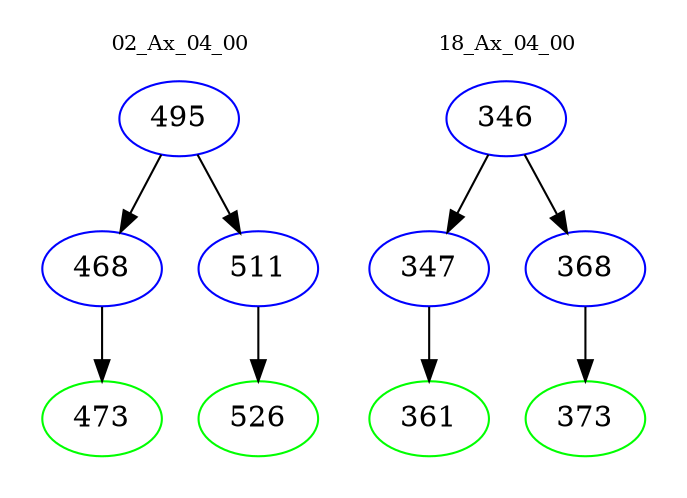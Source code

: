 digraph{
subgraph cluster_0 {
color = white
label = "02_Ax_04_00";
fontsize=10;
T0_495 [label="495", color="blue"]
T0_495 -> T0_468 [color="black"]
T0_468 [label="468", color="blue"]
T0_468 -> T0_473 [color="black"]
T0_473 [label="473", color="green"]
T0_495 -> T0_511 [color="black"]
T0_511 [label="511", color="blue"]
T0_511 -> T0_526 [color="black"]
T0_526 [label="526", color="green"]
}
subgraph cluster_1 {
color = white
label = "18_Ax_04_00";
fontsize=10;
T1_346 [label="346", color="blue"]
T1_346 -> T1_347 [color="black"]
T1_347 [label="347", color="blue"]
T1_347 -> T1_361 [color="black"]
T1_361 [label="361", color="green"]
T1_346 -> T1_368 [color="black"]
T1_368 [label="368", color="blue"]
T1_368 -> T1_373 [color="black"]
T1_373 [label="373", color="green"]
}
}
